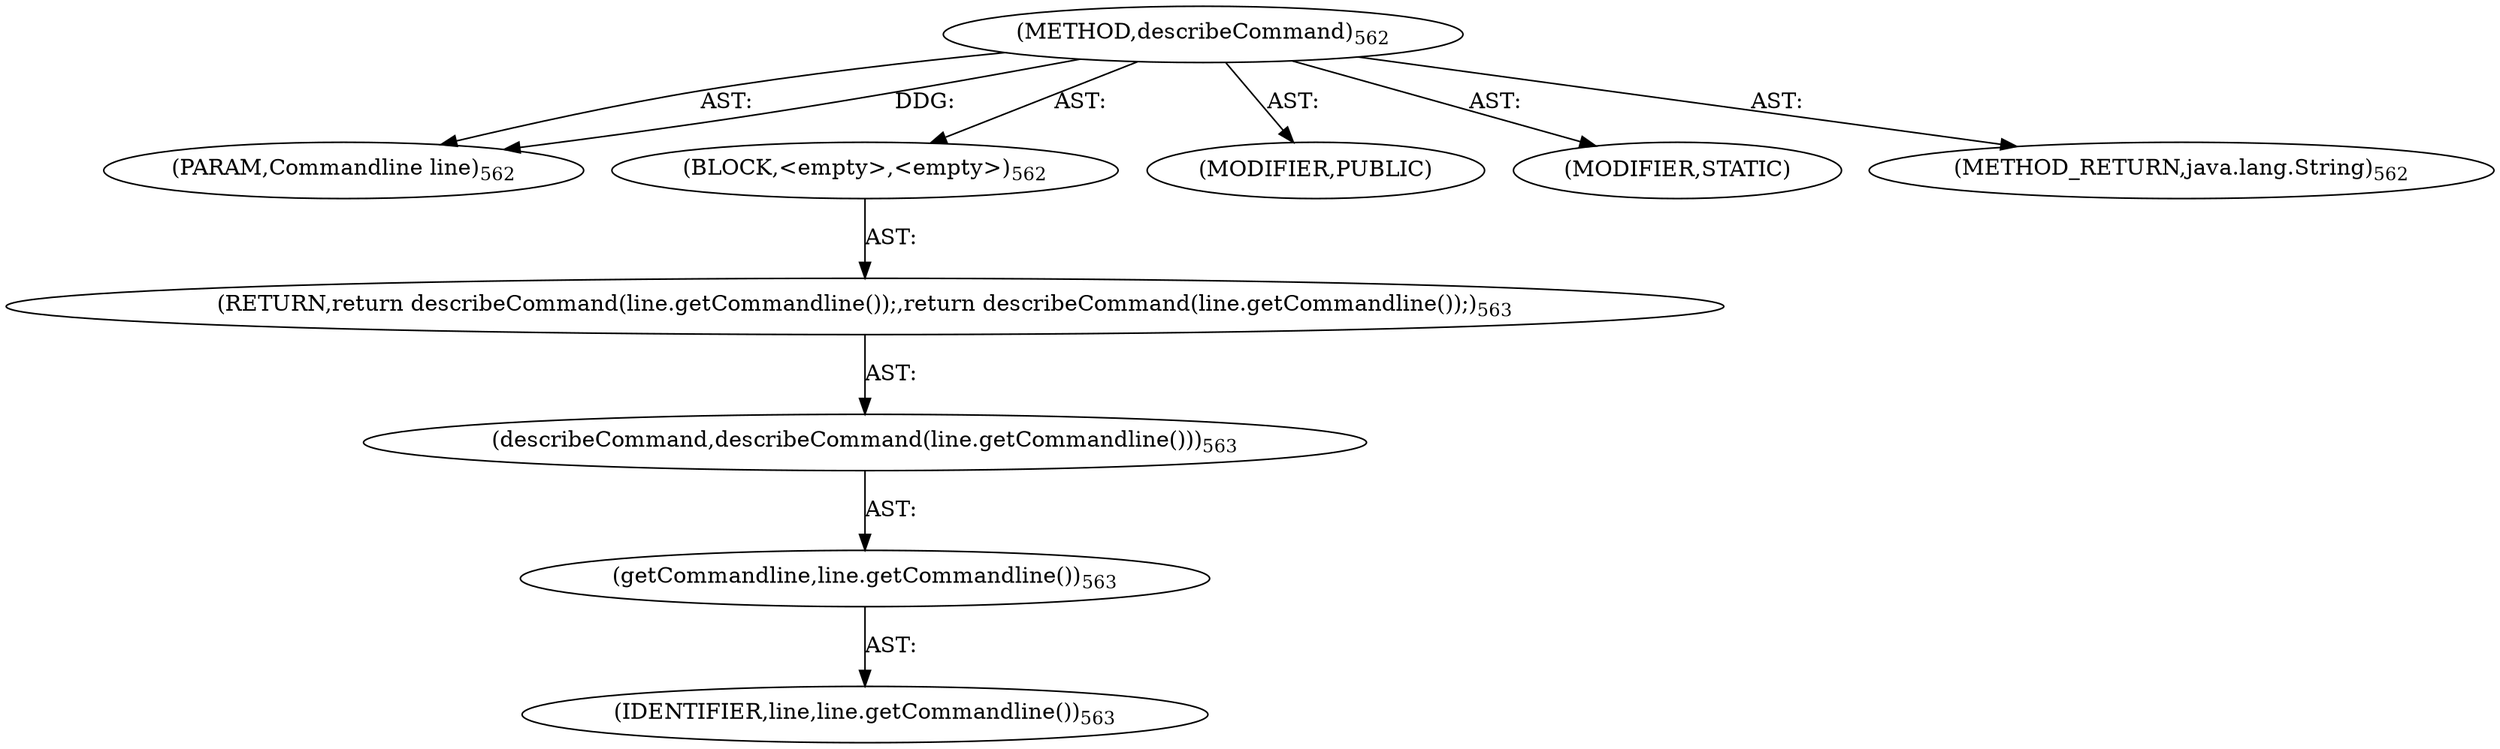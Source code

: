 digraph "describeCommand" {  
"111669149727" [label = <(METHOD,describeCommand)<SUB>562</SUB>> ]
"115964117036" [label = <(PARAM,Commandline line)<SUB>562</SUB>> ]
"25769803854" [label = <(BLOCK,&lt;empty&gt;,&lt;empty&gt;)<SUB>562</SUB>> ]
"146028888086" [label = <(RETURN,return describeCommand(line.getCommandline());,return describeCommand(line.getCommandline());)<SUB>563</SUB>> ]
"30064771361" [label = <(describeCommand,describeCommand(line.getCommandline()))<SUB>563</SUB>> ]
"30064771362" [label = <(getCommandline,line.getCommandline())<SUB>563</SUB>> ]
"68719476966" [label = <(IDENTIFIER,line,line.getCommandline())<SUB>563</SUB>> ]
"133143986246" [label = <(MODIFIER,PUBLIC)> ]
"133143986247" [label = <(MODIFIER,STATIC)> ]
"128849018911" [label = <(METHOD_RETURN,java.lang.String)<SUB>562</SUB>> ]
  "111669149727" -> "115964117036"  [ label = "AST: "] 
  "111669149727" -> "25769803854"  [ label = "AST: "] 
  "111669149727" -> "133143986246"  [ label = "AST: "] 
  "111669149727" -> "133143986247"  [ label = "AST: "] 
  "111669149727" -> "128849018911"  [ label = "AST: "] 
  "25769803854" -> "146028888086"  [ label = "AST: "] 
  "146028888086" -> "30064771361"  [ label = "AST: "] 
  "30064771361" -> "30064771362"  [ label = "AST: "] 
  "30064771362" -> "68719476966"  [ label = "AST: "] 
  "111669149727" -> "115964117036"  [ label = "DDG: "] 
}

